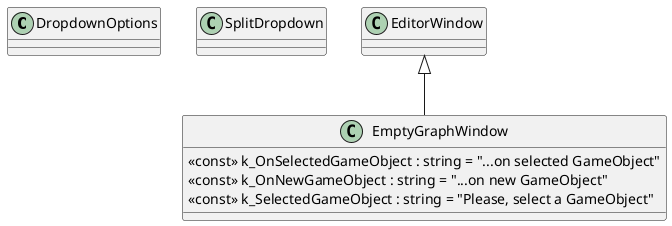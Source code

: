 @startuml
class DropdownOptions {
}
class SplitDropdown {
}
class EmptyGraphWindow {
    <<const>> k_OnSelectedGameObject : string = "...on selected GameObject"
    <<const>> k_OnNewGameObject : string = "...on new GameObject"
    <<const>> k_SelectedGameObject : string = "Please, select a GameObject"
}
EditorWindow <|-- EmptyGraphWindow
@enduml
